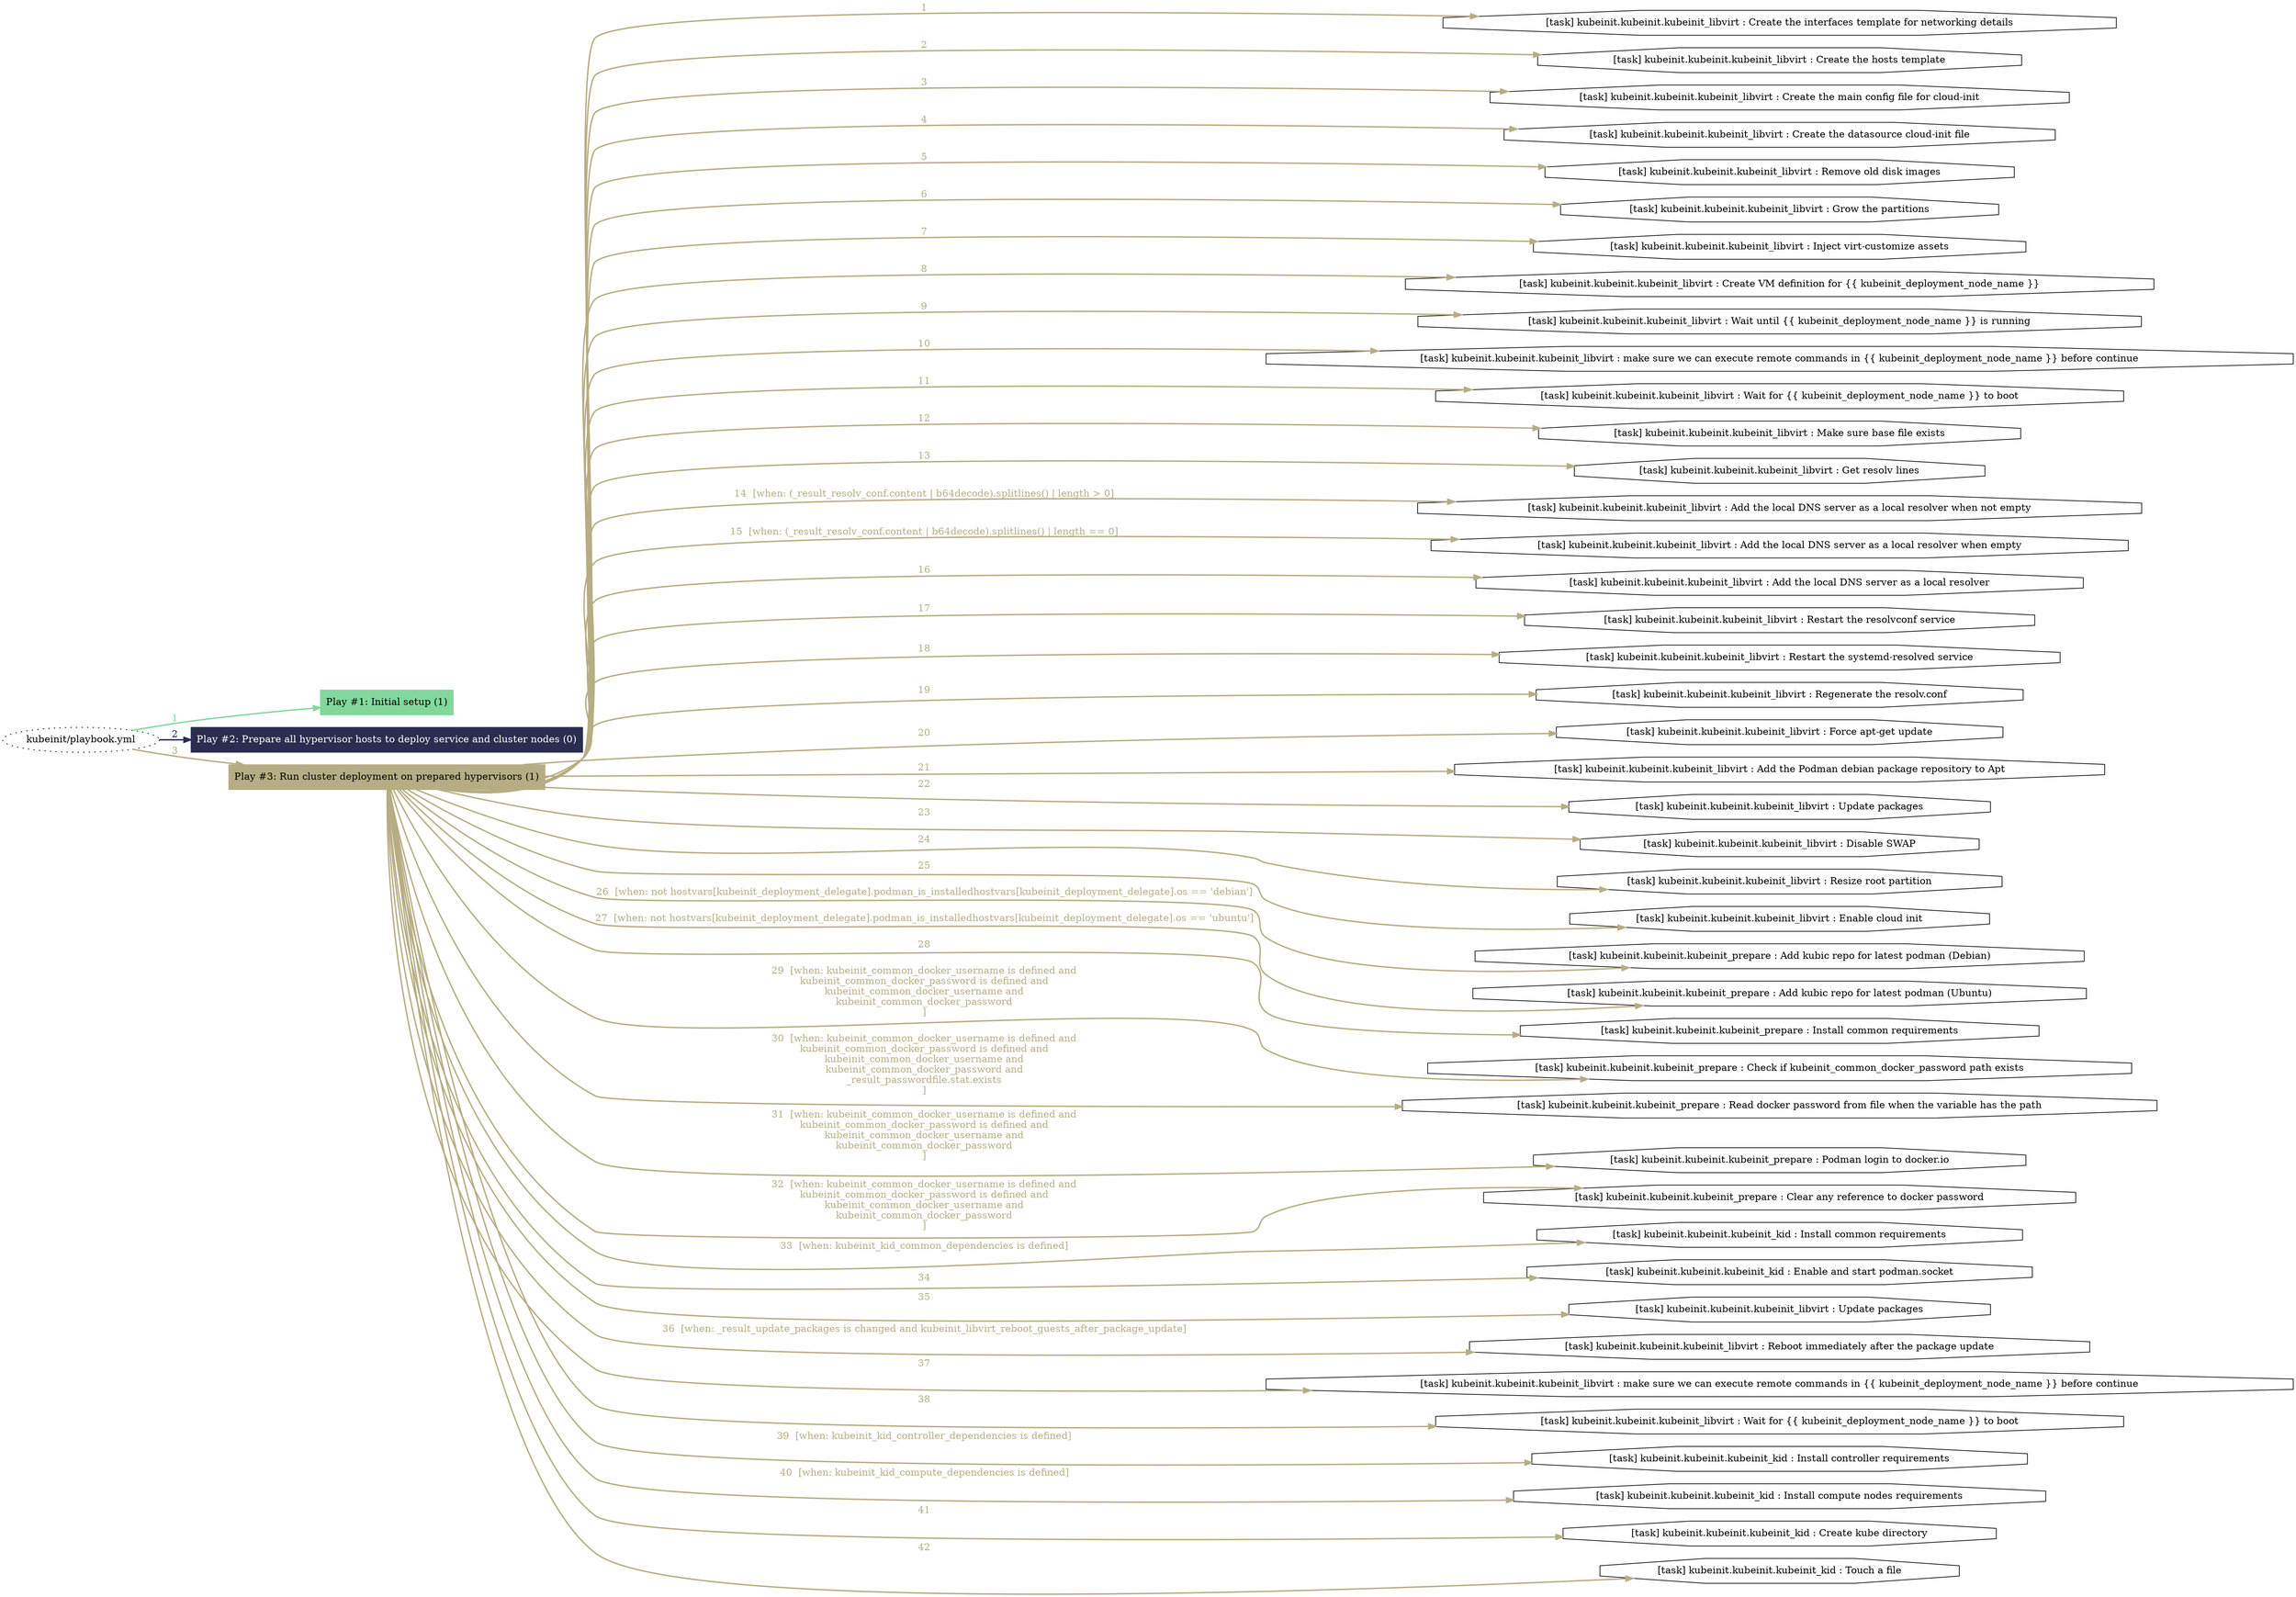 digraph "kubeinit/playbook.yml "{
	graph [concentrate=true ordering=in rankdir=LR ratio=fill]
	edge [esep=5 sep=10]
	"kubeinit/playbook.yml" [id=root_node style=dotted]
	subgraph "Play #1: Initial setup (1) "{
		"Play #1: Initial setup (1)" [color="#82d89c" fontcolor="#000000" id="play_c3eeaff5-cb0e-479b-aac6-cc5adff599eb" shape=box style=filled tooltip=localhost]
		"kubeinit/playbook.yml" -> "Play #1: Initial setup (1)" [label=1 color="#82d89c" fontcolor="#82d89c" id="edge_7910bfa9-4fc0-447a-afc6-9f2747fbce3c" style=bold]
	}
	subgraph "Play #2: Prepare all hypervisor hosts to deploy service and cluster nodes (0) "{
		"Play #2: Prepare all hypervisor hosts to deploy service and cluster nodes (0)" [color="#2a2d4f" fontcolor="#ffffff" id="play_d69dbf6d-5aa6-4e4d-90b0-3c5c59ea3979" shape=box style=filled tooltip=""]
		"kubeinit/playbook.yml" -> "Play #2: Prepare all hypervisor hosts to deploy service and cluster nodes (0)" [label=2 color="#2a2d4f" fontcolor="#2a2d4f" id="edge_11d887b7-af18-4b5b-ace8-e9864bd89608" style=bold]
	}
	subgraph "Play #3: Run cluster deployment on prepared hypervisors (1) "{
		"Play #3: Run cluster deployment on prepared hypervisors (1)" [color="#b6ad84" fontcolor="#000000" id="play_b45f983e-c728-4c9b-9f78-d5c549f23ad6" shape=box style=filled tooltip=localhost]
		"kubeinit/playbook.yml" -> "Play #3: Run cluster deployment on prepared hypervisors (1)" [label=3 color="#b6ad84" fontcolor="#b6ad84" id="edge_4833d9c2-cc3a-444c-97de-3c8ad9a7074d" style=bold]
		"task_00a92ba3-29c8-4ae5-8bb3-3f7c5010c0b9" [label="[task] kubeinit.kubeinit.kubeinit_libvirt : Create the interfaces template for networking details" id="task_00a92ba3-29c8-4ae5-8bb3-3f7c5010c0b9" shape=octagon tooltip="[task] kubeinit.kubeinit.kubeinit_libvirt : Create the interfaces template for networking details"]
		"Play #3: Run cluster deployment on prepared hypervisors (1)" -> "task_00a92ba3-29c8-4ae5-8bb3-3f7c5010c0b9" [label=1 color="#b6ad84" fontcolor="#b6ad84" id="edge_5d67d7f7-100b-4539-85ee-c34bc3f7a241" style=bold]
		"task_2b9663ad-6f46-4656-ac79-47dc9cd428d1" [label="[task] kubeinit.kubeinit.kubeinit_libvirt : Create the hosts template" id="task_2b9663ad-6f46-4656-ac79-47dc9cd428d1" shape=octagon tooltip="[task] kubeinit.kubeinit.kubeinit_libvirt : Create the hosts template"]
		"Play #3: Run cluster deployment on prepared hypervisors (1)" -> "task_2b9663ad-6f46-4656-ac79-47dc9cd428d1" [label=2 color="#b6ad84" fontcolor="#b6ad84" id="edge_4d0fd5ee-6b80-4daf-9c53-99ce1af4bab2" style=bold]
		"task_1cd91a8c-9edc-4373-a541-c2163f609cca" [label="[task] kubeinit.kubeinit.kubeinit_libvirt : Create the main config file for cloud-init" id="task_1cd91a8c-9edc-4373-a541-c2163f609cca" shape=octagon tooltip="[task] kubeinit.kubeinit.kubeinit_libvirt : Create the main config file for cloud-init"]
		"Play #3: Run cluster deployment on prepared hypervisors (1)" -> "task_1cd91a8c-9edc-4373-a541-c2163f609cca" [label=3 color="#b6ad84" fontcolor="#b6ad84" id="edge_56f2dee2-8d75-44c0-a7ff-d606c9e1d8dc" style=bold]
		"task_8a11ff09-1784-42c2-ab14-741d637e8a70" [label="[task] kubeinit.kubeinit.kubeinit_libvirt : Create the datasource cloud-init file" id="task_8a11ff09-1784-42c2-ab14-741d637e8a70" shape=octagon tooltip="[task] kubeinit.kubeinit.kubeinit_libvirt : Create the datasource cloud-init file"]
		"Play #3: Run cluster deployment on prepared hypervisors (1)" -> "task_8a11ff09-1784-42c2-ab14-741d637e8a70" [label=4 color="#b6ad84" fontcolor="#b6ad84" id="edge_fa328a2f-6a88-4b2b-8493-accd42bd1237" style=bold]
		"task_4495f810-d1cb-456f-bcdb-3af3532d12d4" [label="[task] kubeinit.kubeinit.kubeinit_libvirt : Remove old disk images" id="task_4495f810-d1cb-456f-bcdb-3af3532d12d4" shape=octagon tooltip="[task] kubeinit.kubeinit.kubeinit_libvirt : Remove old disk images"]
		"Play #3: Run cluster deployment on prepared hypervisors (1)" -> "task_4495f810-d1cb-456f-bcdb-3af3532d12d4" [label=5 color="#b6ad84" fontcolor="#b6ad84" id="edge_4aee2e16-5882-4fbd-b758-ca960065b1cc" style=bold]
		"task_1cd97651-ed95-47b6-850a-285096fbb1ae" [label="[task] kubeinit.kubeinit.kubeinit_libvirt : Grow the partitions" id="task_1cd97651-ed95-47b6-850a-285096fbb1ae" shape=octagon tooltip="[task] kubeinit.kubeinit.kubeinit_libvirt : Grow the partitions"]
		"Play #3: Run cluster deployment on prepared hypervisors (1)" -> "task_1cd97651-ed95-47b6-850a-285096fbb1ae" [label=6 color="#b6ad84" fontcolor="#b6ad84" id="edge_37b85820-d0cc-47a0-96cc-89e05b32108c" style=bold]
		"task_70beac0c-7485-492e-88ba-0c45cc6beb8c" [label="[task] kubeinit.kubeinit.kubeinit_libvirt : Inject virt-customize assets" id="task_70beac0c-7485-492e-88ba-0c45cc6beb8c" shape=octagon tooltip="[task] kubeinit.kubeinit.kubeinit_libvirt : Inject virt-customize assets"]
		"Play #3: Run cluster deployment on prepared hypervisors (1)" -> "task_70beac0c-7485-492e-88ba-0c45cc6beb8c" [label=7 color="#b6ad84" fontcolor="#b6ad84" id="edge_f82d3726-ccb9-4ffe-8e87-75d634ad03f7" style=bold]
		"task_4c206a3d-afe0-4953-82f6-dcefb14728fb" [label="[task] kubeinit.kubeinit.kubeinit_libvirt : Create VM definition for {{ kubeinit_deployment_node_name }}" id="task_4c206a3d-afe0-4953-82f6-dcefb14728fb" shape=octagon tooltip="[task] kubeinit.kubeinit.kubeinit_libvirt : Create VM definition for {{ kubeinit_deployment_node_name }}"]
		"Play #3: Run cluster deployment on prepared hypervisors (1)" -> "task_4c206a3d-afe0-4953-82f6-dcefb14728fb" [label=8 color="#b6ad84" fontcolor="#b6ad84" id="edge_d11b39cf-96aa-4ba0-9a1f-9e05020e24c8" style=bold]
		"task_70743637-2733-48ff-80f9-f796b10ddfa0" [label="[task] kubeinit.kubeinit.kubeinit_libvirt : Wait until {{ kubeinit_deployment_node_name }} is running" id="task_70743637-2733-48ff-80f9-f796b10ddfa0" shape=octagon tooltip="[task] kubeinit.kubeinit.kubeinit_libvirt : Wait until {{ kubeinit_deployment_node_name }} is running"]
		"Play #3: Run cluster deployment on prepared hypervisors (1)" -> "task_70743637-2733-48ff-80f9-f796b10ddfa0" [label=9 color="#b6ad84" fontcolor="#b6ad84" id="edge_22c76427-f9dc-4cac-a9eb-87c21c4779a4" style=bold]
		"task_066f756e-bd15-46f4-b9e0-c19192a79d44" [label="[task] kubeinit.kubeinit.kubeinit_libvirt : make sure we can execute remote commands in {{ kubeinit_deployment_node_name }} before continue" id="task_066f756e-bd15-46f4-b9e0-c19192a79d44" shape=octagon tooltip="[task] kubeinit.kubeinit.kubeinit_libvirt : make sure we can execute remote commands in {{ kubeinit_deployment_node_name }} before continue"]
		"Play #3: Run cluster deployment on prepared hypervisors (1)" -> "task_066f756e-bd15-46f4-b9e0-c19192a79d44" [label=10 color="#b6ad84" fontcolor="#b6ad84" id="edge_2f5f1c0f-bd7d-4ef6-95de-0b1384bcf10f" style=bold]
		"task_e8f87175-65d9-45d6-84a6-d4f21bab8497" [label="[task] kubeinit.kubeinit.kubeinit_libvirt : Wait for {{ kubeinit_deployment_node_name }} to boot" id="task_e8f87175-65d9-45d6-84a6-d4f21bab8497" shape=octagon tooltip="[task] kubeinit.kubeinit.kubeinit_libvirt : Wait for {{ kubeinit_deployment_node_name }} to boot"]
		"Play #3: Run cluster deployment on prepared hypervisors (1)" -> "task_e8f87175-65d9-45d6-84a6-d4f21bab8497" [label=11 color="#b6ad84" fontcolor="#b6ad84" id="edge_14af8a72-7021-4bdd-bf0a-0c0e61f0963d" style=bold]
		"task_1ccc86ce-420d-4f22-8fc6-c09e701c083e" [label="[task] kubeinit.kubeinit.kubeinit_libvirt : Make sure base file exists" id="task_1ccc86ce-420d-4f22-8fc6-c09e701c083e" shape=octagon tooltip="[task] kubeinit.kubeinit.kubeinit_libvirt : Make sure base file exists"]
		"Play #3: Run cluster deployment on prepared hypervisors (1)" -> "task_1ccc86ce-420d-4f22-8fc6-c09e701c083e" [label=12 color="#b6ad84" fontcolor="#b6ad84" id="edge_5ce0635b-29f7-41f8-86b0-a92fae07fa83" style=bold]
		"task_a534b656-dc9f-4d39-ac0a-7c05b6a3405c" [label="[task] kubeinit.kubeinit.kubeinit_libvirt : Get resolv lines" id="task_a534b656-dc9f-4d39-ac0a-7c05b6a3405c" shape=octagon tooltip="[task] kubeinit.kubeinit.kubeinit_libvirt : Get resolv lines"]
		"Play #3: Run cluster deployment on prepared hypervisors (1)" -> "task_a534b656-dc9f-4d39-ac0a-7c05b6a3405c" [label=13 color="#b6ad84" fontcolor="#b6ad84" id="edge_189acc24-be29-49d7-bc87-fad68c205466" style=bold]
		"task_5292bd29-7b3e-45d6-a696-3394d56aebec" [label="[task] kubeinit.kubeinit.kubeinit_libvirt : Add the local DNS server as a local resolver when not empty" id="task_5292bd29-7b3e-45d6-a696-3394d56aebec" shape=octagon tooltip="[task] kubeinit.kubeinit.kubeinit_libvirt : Add the local DNS server as a local resolver when not empty"]
		"Play #3: Run cluster deployment on prepared hypervisors (1)" -> "task_5292bd29-7b3e-45d6-a696-3394d56aebec" [label="14  [when: (_result_resolv_conf.content | b64decode).splitlines() | length > 0]" color="#b6ad84" fontcolor="#b6ad84" id="edge_5fd47779-9936-4870-b2c1-47902a79844c" style=bold]
		"task_db012dfc-f134-4859-916f-8ca6e402d656" [label="[task] kubeinit.kubeinit.kubeinit_libvirt : Add the local DNS server as a local resolver when empty" id="task_db012dfc-f134-4859-916f-8ca6e402d656" shape=octagon tooltip="[task] kubeinit.kubeinit.kubeinit_libvirt : Add the local DNS server as a local resolver when empty"]
		"Play #3: Run cluster deployment on prepared hypervisors (1)" -> "task_db012dfc-f134-4859-916f-8ca6e402d656" [label="15  [when: (_result_resolv_conf.content | b64decode).splitlines() | length == 0]" color="#b6ad84" fontcolor="#b6ad84" id="edge_fd7d6148-44e2-4a5c-a3d0-38479c49a62b" style=bold]
		"task_9c69f8ef-191f-451a-ad4f-fa6e15e5a6d4" [label="[task] kubeinit.kubeinit.kubeinit_libvirt : Add the local DNS server as a local resolver" id="task_9c69f8ef-191f-451a-ad4f-fa6e15e5a6d4" shape=octagon tooltip="[task] kubeinit.kubeinit.kubeinit_libvirt : Add the local DNS server as a local resolver"]
		"Play #3: Run cluster deployment on prepared hypervisors (1)" -> "task_9c69f8ef-191f-451a-ad4f-fa6e15e5a6d4" [label=16 color="#b6ad84" fontcolor="#b6ad84" id="edge_c31df1b4-a26b-4cc0-8df2-63ff96341750" style=bold]
		"task_0f961957-9a4e-4e77-87ce-60d5c682b93f" [label="[task] kubeinit.kubeinit.kubeinit_libvirt : Restart the resolvconf service" id="task_0f961957-9a4e-4e77-87ce-60d5c682b93f" shape=octagon tooltip="[task] kubeinit.kubeinit.kubeinit_libvirt : Restart the resolvconf service"]
		"Play #3: Run cluster deployment on prepared hypervisors (1)" -> "task_0f961957-9a4e-4e77-87ce-60d5c682b93f" [label=17 color="#b6ad84" fontcolor="#b6ad84" id="edge_3b4b118c-d1d0-47af-af15-d59c081395d4" style=bold]
		"task_7b563b45-1d97-4182-8915-71f8f706aa01" [label="[task] kubeinit.kubeinit.kubeinit_libvirt : Restart the systemd-resolved service" id="task_7b563b45-1d97-4182-8915-71f8f706aa01" shape=octagon tooltip="[task] kubeinit.kubeinit.kubeinit_libvirt : Restart the systemd-resolved service"]
		"Play #3: Run cluster deployment on prepared hypervisors (1)" -> "task_7b563b45-1d97-4182-8915-71f8f706aa01" [label=18 color="#b6ad84" fontcolor="#b6ad84" id="edge_fd05b92b-109e-46f4-830b-5eb7f07a0086" style=bold]
		"task_8b6b7f37-6279-4e4d-ab14-0943f24b5ea1" [label="[task] kubeinit.kubeinit.kubeinit_libvirt : Regenerate the resolv.conf" id="task_8b6b7f37-6279-4e4d-ab14-0943f24b5ea1" shape=octagon tooltip="[task] kubeinit.kubeinit.kubeinit_libvirt : Regenerate the resolv.conf"]
		"Play #3: Run cluster deployment on prepared hypervisors (1)" -> "task_8b6b7f37-6279-4e4d-ab14-0943f24b5ea1" [label=19 color="#b6ad84" fontcolor="#b6ad84" id="edge_c2ef486d-a2a5-4d4c-be24-24639faeec3a" style=bold]
		"task_a4de99de-7fa8-4947-b0ac-16b2e62e326d" [label="[task] kubeinit.kubeinit.kubeinit_libvirt : Force apt-get update" id="task_a4de99de-7fa8-4947-b0ac-16b2e62e326d" shape=octagon tooltip="[task] kubeinit.kubeinit.kubeinit_libvirt : Force apt-get update"]
		"Play #3: Run cluster deployment on prepared hypervisors (1)" -> "task_a4de99de-7fa8-4947-b0ac-16b2e62e326d" [label=20 color="#b6ad84" fontcolor="#b6ad84" id="edge_3dae0457-126e-4d05-96ca-cabb64c09cf0" style=bold]
		"task_29b598d6-9b4f-4fa8-8a10-b011aa8dfd5b" [label="[task] kubeinit.kubeinit.kubeinit_libvirt : Add the Podman debian package repository to Apt" id="task_29b598d6-9b4f-4fa8-8a10-b011aa8dfd5b" shape=octagon tooltip="[task] kubeinit.kubeinit.kubeinit_libvirt : Add the Podman debian package repository to Apt"]
		"Play #3: Run cluster deployment on prepared hypervisors (1)" -> "task_29b598d6-9b4f-4fa8-8a10-b011aa8dfd5b" [label=21 color="#b6ad84" fontcolor="#b6ad84" id="edge_c7db70ad-534f-40f9-8929-8efe2eb56f81" style=bold]
		"task_128c8a8a-24e3-454a-aded-5801f1e39a10" [label="[task] kubeinit.kubeinit.kubeinit_libvirt : Update packages" id="task_128c8a8a-24e3-454a-aded-5801f1e39a10" shape=octagon tooltip="[task] kubeinit.kubeinit.kubeinit_libvirt : Update packages"]
		"Play #3: Run cluster deployment on prepared hypervisors (1)" -> "task_128c8a8a-24e3-454a-aded-5801f1e39a10" [label=22 color="#b6ad84" fontcolor="#b6ad84" id="edge_fb0697fa-d96f-4553-b86c-bcf853ca7a8f" style=bold]
		"task_71d586c3-e2c6-49c3-9bed-d0f69622b650" [label="[task] kubeinit.kubeinit.kubeinit_libvirt : Disable SWAP" id="task_71d586c3-e2c6-49c3-9bed-d0f69622b650" shape=octagon tooltip="[task] kubeinit.kubeinit.kubeinit_libvirt : Disable SWAP"]
		"Play #3: Run cluster deployment on prepared hypervisors (1)" -> "task_71d586c3-e2c6-49c3-9bed-d0f69622b650" [label=23 color="#b6ad84" fontcolor="#b6ad84" id="edge_818f6bbc-ea73-4a3b-bd03-617dfccde6e5" style=bold]
		"task_b4d3aa0b-ebca-4dd7-8e50-2746eb455555" [label="[task] kubeinit.kubeinit.kubeinit_libvirt : Resize root partition" id="task_b4d3aa0b-ebca-4dd7-8e50-2746eb455555" shape=octagon tooltip="[task] kubeinit.kubeinit.kubeinit_libvirt : Resize root partition"]
		"Play #3: Run cluster deployment on prepared hypervisors (1)" -> "task_b4d3aa0b-ebca-4dd7-8e50-2746eb455555" [label=24 color="#b6ad84" fontcolor="#b6ad84" id="edge_e140033c-08bd-469a-ac6f-088e3de5a11d" style=bold]
		"task_a39e321e-3047-4086-90ae-1949113dce19" [label="[task] kubeinit.kubeinit.kubeinit_libvirt : Enable cloud init" id="task_a39e321e-3047-4086-90ae-1949113dce19" shape=octagon tooltip="[task] kubeinit.kubeinit.kubeinit_libvirt : Enable cloud init"]
		"Play #3: Run cluster deployment on prepared hypervisors (1)" -> "task_a39e321e-3047-4086-90ae-1949113dce19" [label=25 color="#b6ad84" fontcolor="#b6ad84" id="edge_749b57c4-7230-44fc-b5cd-50902e5df8a8" style=bold]
		"task_4091e0a1-e70d-4d26-9905-fca17f5512bd" [label="[task] kubeinit.kubeinit.kubeinit_prepare : Add kubic repo for latest podman (Debian)" id="task_4091e0a1-e70d-4d26-9905-fca17f5512bd" shape=octagon tooltip="[task] kubeinit.kubeinit.kubeinit_prepare : Add kubic repo for latest podman (Debian)"]
		"Play #3: Run cluster deployment on prepared hypervisors (1)" -> "task_4091e0a1-e70d-4d26-9905-fca17f5512bd" [label="26  [when: not hostvars[kubeinit_deployment_delegate].podman_is_installedhostvars[kubeinit_deployment_delegate].os == 'debian']" color="#b6ad84" fontcolor="#b6ad84" id="edge_9040851d-581f-47d1-bc5c-52049ebb6393" style=bold]
		"task_689dba02-729f-4523-9f73-65bb9c3491aa" [label="[task] kubeinit.kubeinit.kubeinit_prepare : Add kubic repo for latest podman (Ubuntu)" id="task_689dba02-729f-4523-9f73-65bb9c3491aa" shape=octagon tooltip="[task] kubeinit.kubeinit.kubeinit_prepare : Add kubic repo for latest podman (Ubuntu)"]
		"Play #3: Run cluster deployment on prepared hypervisors (1)" -> "task_689dba02-729f-4523-9f73-65bb9c3491aa" [label="27  [when: not hostvars[kubeinit_deployment_delegate].podman_is_installedhostvars[kubeinit_deployment_delegate].os == 'ubuntu']" color="#b6ad84" fontcolor="#b6ad84" id="edge_8395d006-9702-4f1c-a743-c2382f213ea9" style=bold]
		"task_98534193-1164-4ca2-a247-1bfbfec17917" [label="[task] kubeinit.kubeinit.kubeinit_prepare : Install common requirements" id="task_98534193-1164-4ca2-a247-1bfbfec17917" shape=octagon tooltip="[task] kubeinit.kubeinit.kubeinit_prepare : Install common requirements"]
		"Play #3: Run cluster deployment on prepared hypervisors (1)" -> "task_98534193-1164-4ca2-a247-1bfbfec17917" [label=28 color="#b6ad84" fontcolor="#b6ad84" id="edge_aa143701-01c5-42a9-80fb-dfe4fea76d28" style=bold]
		"task_33fc7994-80ef-4593-88b7-03e64f66c3f0" [label="[task] kubeinit.kubeinit.kubeinit_prepare : Check if kubeinit_common_docker_password path exists" id="task_33fc7994-80ef-4593-88b7-03e64f66c3f0" shape=octagon tooltip="[task] kubeinit.kubeinit.kubeinit_prepare : Check if kubeinit_common_docker_password path exists"]
		"Play #3: Run cluster deployment on prepared hypervisors (1)" -> "task_33fc7994-80ef-4593-88b7-03e64f66c3f0" [label="29  [when: kubeinit_common_docker_username is defined and
kubeinit_common_docker_password is defined and
kubeinit_common_docker_username and
kubeinit_common_docker_password
]" color="#b6ad84" fontcolor="#b6ad84" id="edge_881d5406-75bd-41d6-a36d-788b02dec068" style=bold]
		"task_e24796a4-07c1-4895-ad5f-7c8f1614bb43" [label="[task] kubeinit.kubeinit.kubeinit_prepare : Read docker password from file when the variable has the path" id="task_e24796a4-07c1-4895-ad5f-7c8f1614bb43" shape=octagon tooltip="[task] kubeinit.kubeinit.kubeinit_prepare : Read docker password from file when the variable has the path"]
		"Play #3: Run cluster deployment on prepared hypervisors (1)" -> "task_e24796a4-07c1-4895-ad5f-7c8f1614bb43" [label="30  [when: kubeinit_common_docker_username is defined and
kubeinit_common_docker_password is defined and
kubeinit_common_docker_username and
kubeinit_common_docker_password and
_result_passwordfile.stat.exists
]" color="#b6ad84" fontcolor="#b6ad84" id="edge_0bb6d143-707f-44a9-b15a-5b0a1e3b53c7" style=bold]
		"task_bafa5b62-7cf2-4b3f-a077-45101bb0cf02" [label="[task] kubeinit.kubeinit.kubeinit_prepare : Podman login to docker.io" id="task_bafa5b62-7cf2-4b3f-a077-45101bb0cf02" shape=octagon tooltip="[task] kubeinit.kubeinit.kubeinit_prepare : Podman login to docker.io"]
		"Play #3: Run cluster deployment on prepared hypervisors (1)" -> "task_bafa5b62-7cf2-4b3f-a077-45101bb0cf02" [label="31  [when: kubeinit_common_docker_username is defined and
kubeinit_common_docker_password is defined and
kubeinit_common_docker_username and
kubeinit_common_docker_password
]" color="#b6ad84" fontcolor="#b6ad84" id="edge_943a82aa-9029-4d6b-9273-89dcfb4cdfce" style=bold]
		"task_e2ceee14-4202-4cc1-a567-77da89675beb" [label="[task] kubeinit.kubeinit.kubeinit_prepare : Clear any reference to docker password" id="task_e2ceee14-4202-4cc1-a567-77da89675beb" shape=octagon tooltip="[task] kubeinit.kubeinit.kubeinit_prepare : Clear any reference to docker password"]
		"Play #3: Run cluster deployment on prepared hypervisors (1)" -> "task_e2ceee14-4202-4cc1-a567-77da89675beb" [label="32  [when: kubeinit_common_docker_username is defined and
kubeinit_common_docker_password is defined and
kubeinit_common_docker_username and
kubeinit_common_docker_password
]" color="#b6ad84" fontcolor="#b6ad84" id="edge_39c76b72-58a5-48e1-a3ce-07361512f14b" style=bold]
		"task_57716018-40f8-4093-977a-91ceeec41371" [label="[task] kubeinit.kubeinit.kubeinit_kid : Install common requirements" id="task_57716018-40f8-4093-977a-91ceeec41371" shape=octagon tooltip="[task] kubeinit.kubeinit.kubeinit_kid : Install common requirements"]
		"Play #3: Run cluster deployment on prepared hypervisors (1)" -> "task_57716018-40f8-4093-977a-91ceeec41371" [label="33  [when: kubeinit_kid_common_dependencies is defined]" color="#b6ad84" fontcolor="#b6ad84" id="edge_e373bc52-4a35-461b-ba4d-47cff5a0c573" style=bold]
		"task_f89ec338-0611-41f8-9fde-63b142dbad66" [label="[task] kubeinit.kubeinit.kubeinit_kid : Enable and start podman.socket" id="task_f89ec338-0611-41f8-9fde-63b142dbad66" shape=octagon tooltip="[task] kubeinit.kubeinit.kubeinit_kid : Enable and start podman.socket"]
		"Play #3: Run cluster deployment on prepared hypervisors (1)" -> "task_f89ec338-0611-41f8-9fde-63b142dbad66" [label=34 color="#b6ad84" fontcolor="#b6ad84" id="edge_5aca9a04-646d-4047-b21f-afe0a1bf28e8" style=bold]
		"task_95c12625-95a2-4efd-a303-1d885776fa36" [label="[task] kubeinit.kubeinit.kubeinit_libvirt : Update packages" id="task_95c12625-95a2-4efd-a303-1d885776fa36" shape=octagon tooltip="[task] kubeinit.kubeinit.kubeinit_libvirt : Update packages"]
		"Play #3: Run cluster deployment on prepared hypervisors (1)" -> "task_95c12625-95a2-4efd-a303-1d885776fa36" [label=35 color="#b6ad84" fontcolor="#b6ad84" id="edge_add521e9-7fee-481c-aa75-f67966f458bd" style=bold]
		"task_4419c85c-2664-4f0c-a1d2-98ab59778a74" [label="[task] kubeinit.kubeinit.kubeinit_libvirt : Reboot immediately after the package update" id="task_4419c85c-2664-4f0c-a1d2-98ab59778a74" shape=octagon tooltip="[task] kubeinit.kubeinit.kubeinit_libvirt : Reboot immediately after the package update"]
		"Play #3: Run cluster deployment on prepared hypervisors (1)" -> "task_4419c85c-2664-4f0c-a1d2-98ab59778a74" [label="36  [when: _result_update_packages is changed and kubeinit_libvirt_reboot_guests_after_package_update]" color="#b6ad84" fontcolor="#b6ad84" id="edge_5bc8bf94-23f4-4b7a-b1ee-5c2bd202acd0" style=bold]
		"task_30038127-2882-4b6d-a5d8-e805d04721fa" [label="[task] kubeinit.kubeinit.kubeinit_libvirt : make sure we can execute remote commands in {{ kubeinit_deployment_node_name }} before continue" id="task_30038127-2882-4b6d-a5d8-e805d04721fa" shape=octagon tooltip="[task] kubeinit.kubeinit.kubeinit_libvirt : make sure we can execute remote commands in {{ kubeinit_deployment_node_name }} before continue"]
		"Play #3: Run cluster deployment on prepared hypervisors (1)" -> "task_30038127-2882-4b6d-a5d8-e805d04721fa" [label=37 color="#b6ad84" fontcolor="#b6ad84" id="edge_3a7ac326-3dbf-4aa7-9385-81a686580f83" style=bold]
		"task_16bc8c9e-4a37-480f-b920-3e091762a2b6" [label="[task] kubeinit.kubeinit.kubeinit_libvirt : Wait for {{ kubeinit_deployment_node_name }} to boot" id="task_16bc8c9e-4a37-480f-b920-3e091762a2b6" shape=octagon tooltip="[task] kubeinit.kubeinit.kubeinit_libvirt : Wait for {{ kubeinit_deployment_node_name }} to boot"]
		"Play #3: Run cluster deployment on prepared hypervisors (1)" -> "task_16bc8c9e-4a37-480f-b920-3e091762a2b6" [label=38 color="#b6ad84" fontcolor="#b6ad84" id="edge_292bd47b-a80a-4334-bb45-e098d9ee7463" style=bold]
		"task_79efa749-0215-41dc-811b-6294524b14bd" [label="[task] kubeinit.kubeinit.kubeinit_kid : Install controller requirements" id="task_79efa749-0215-41dc-811b-6294524b14bd" shape=octagon tooltip="[task] kubeinit.kubeinit.kubeinit_kid : Install controller requirements"]
		"Play #3: Run cluster deployment on prepared hypervisors (1)" -> "task_79efa749-0215-41dc-811b-6294524b14bd" [label="39  [when: kubeinit_kid_controller_dependencies is defined]" color="#b6ad84" fontcolor="#b6ad84" id="edge_ba3106ce-ab2d-464b-bd09-4f8e7af28f0a" style=bold]
		"task_ae9bef5e-2403-4ea5-8725-80d01b61bdea" [label="[task] kubeinit.kubeinit.kubeinit_kid : Install compute nodes requirements" id="task_ae9bef5e-2403-4ea5-8725-80d01b61bdea" shape=octagon tooltip="[task] kubeinit.kubeinit.kubeinit_kid : Install compute nodes requirements"]
		"Play #3: Run cluster deployment on prepared hypervisors (1)" -> "task_ae9bef5e-2403-4ea5-8725-80d01b61bdea" [label="40  [when: kubeinit_kid_compute_dependencies is defined]" color="#b6ad84" fontcolor="#b6ad84" id="edge_f936449c-67c9-45e2-a093-b2628b1e7222" style=bold]
		"task_baf55202-04d0-4d22-b35d-1a8e420a1a6e" [label="[task] kubeinit.kubeinit.kubeinit_kid : Create kube directory" id="task_baf55202-04d0-4d22-b35d-1a8e420a1a6e" shape=octagon tooltip="[task] kubeinit.kubeinit.kubeinit_kid : Create kube directory"]
		"Play #3: Run cluster deployment on prepared hypervisors (1)" -> "task_baf55202-04d0-4d22-b35d-1a8e420a1a6e" [label=41 color="#b6ad84" fontcolor="#b6ad84" id="edge_0948eaee-172d-4a03-92e1-d17f12d0f31f" style=bold]
		"task_23c6c792-2121-4022-985c-25b0e109f114" [label="[task] kubeinit.kubeinit.kubeinit_kid : Touch a file" id="task_23c6c792-2121-4022-985c-25b0e109f114" shape=octagon tooltip="[task] kubeinit.kubeinit.kubeinit_kid : Touch a file"]
		"Play #3: Run cluster deployment on prepared hypervisors (1)" -> "task_23c6c792-2121-4022-985c-25b0e109f114" [label=42 color="#b6ad84" fontcolor="#b6ad84" id="edge_0d5a760b-c80d-4f35-a4c8-013e18d798b4" style=bold]
	}
}
